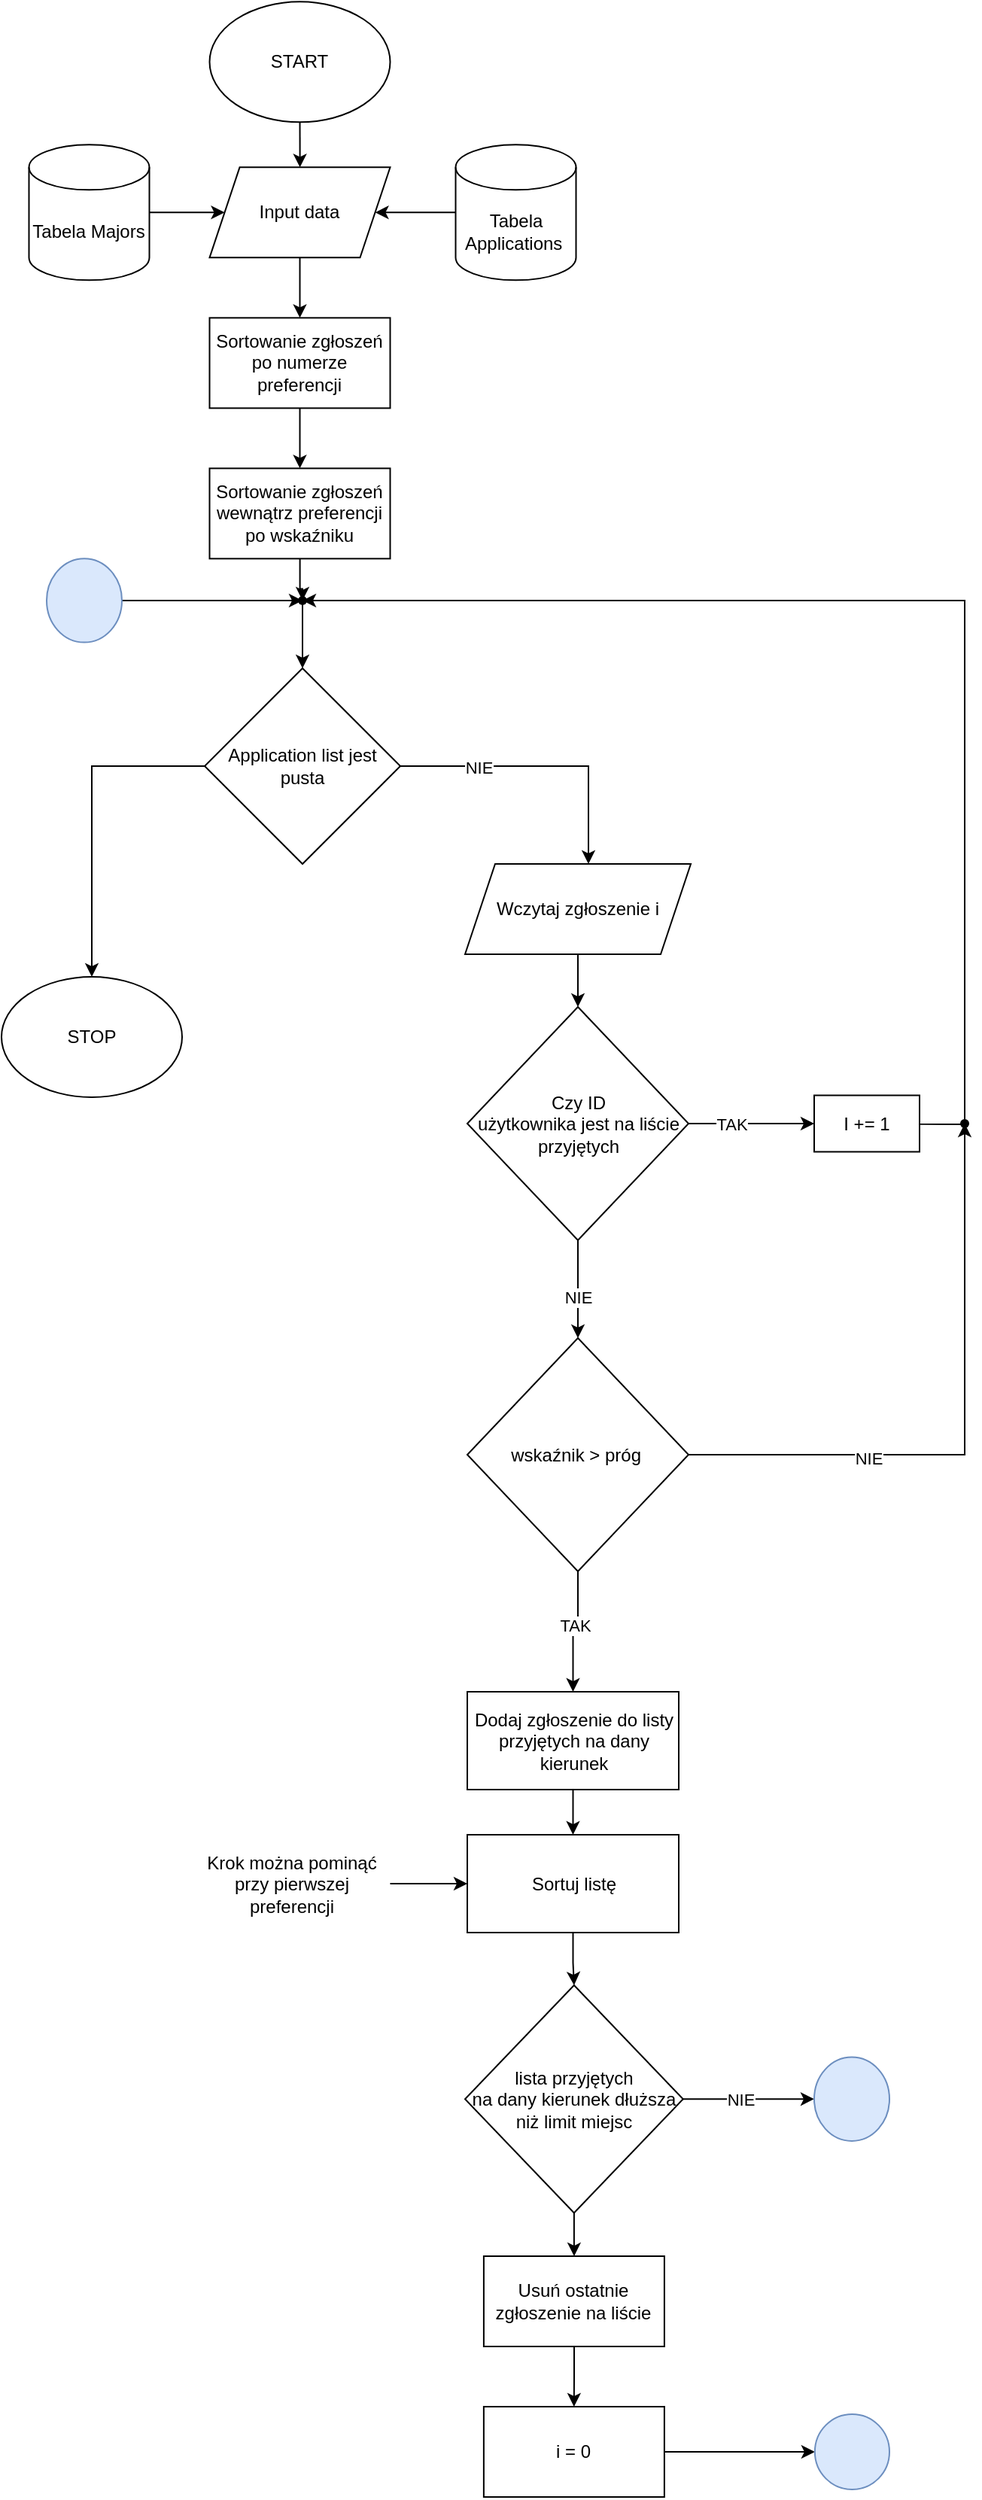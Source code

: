 <mxfile version="22.1.21" type="device">
  <diagram id="C5RBs43oDa-KdzZeNtuy" name="Page-1">
    <mxGraphModel dx="1401" dy="894" grid="1" gridSize="10" guides="1" tooltips="1" connect="1" arrows="1" fold="1" page="1" pageScale="1" pageWidth="827" pageHeight="1169" math="0" shadow="0">
      <root>
        <mxCell id="WIyWlLk6GJQsqaUBKTNV-0" />
        <mxCell id="WIyWlLk6GJQsqaUBKTNV-1" parent="WIyWlLk6GJQsqaUBKTNV-0" />
        <mxCell id="T2nUchE2ZXRneVA1Wp7t-6" value="" style="edgeStyle=orthogonalEdgeStyle;rounded=0;orthogonalLoop=1;jettySize=auto;html=1;" edge="1" parent="WIyWlLk6GJQsqaUBKTNV-1" source="T2nUchE2ZXRneVA1Wp7t-4" target="T2nUchE2ZXRneVA1Wp7t-5">
          <mxGeometry relative="1" as="geometry" />
        </mxCell>
        <mxCell id="T2nUchE2ZXRneVA1Wp7t-4" value="START" style="ellipse;whiteSpace=wrap;html=1;" vertex="1" parent="WIyWlLk6GJQsqaUBKTNV-1">
          <mxGeometry x="248.25" y="12.18" width="120" height="80" as="geometry" />
        </mxCell>
        <mxCell id="T2nUchE2ZXRneVA1Wp7t-12" value="" style="edgeStyle=orthogonalEdgeStyle;rounded=0;orthogonalLoop=1;jettySize=auto;html=1;" edge="1" parent="WIyWlLk6GJQsqaUBKTNV-1" source="T2nUchE2ZXRneVA1Wp7t-5" target="T2nUchE2ZXRneVA1Wp7t-11">
          <mxGeometry relative="1" as="geometry" />
        </mxCell>
        <mxCell id="T2nUchE2ZXRneVA1Wp7t-5" value="Input data" style="shape=parallelogram;perimeter=parallelogramPerimeter;whiteSpace=wrap;html=1;fixedSize=1;" vertex="1" parent="WIyWlLk6GJQsqaUBKTNV-1">
          <mxGeometry x="248.25" y="122.18" width="120" height="60" as="geometry" />
        </mxCell>
        <mxCell id="T2nUchE2ZXRneVA1Wp7t-8" value="" style="edgeStyle=orthogonalEdgeStyle;rounded=0;orthogonalLoop=1;jettySize=auto;html=1;" edge="1" parent="WIyWlLk6GJQsqaUBKTNV-1" source="T2nUchE2ZXRneVA1Wp7t-7" target="T2nUchE2ZXRneVA1Wp7t-5">
          <mxGeometry relative="1" as="geometry" />
        </mxCell>
        <mxCell id="T2nUchE2ZXRneVA1Wp7t-7" value="Tabela Applications&amp;nbsp;" style="shape=cylinder3;whiteSpace=wrap;html=1;boundedLbl=1;backgroundOutline=1;size=15;" vertex="1" parent="WIyWlLk6GJQsqaUBKTNV-1">
          <mxGeometry x="411.75" y="107.18" width="80" height="90" as="geometry" />
        </mxCell>
        <mxCell id="T2nUchE2ZXRneVA1Wp7t-10" value="" style="edgeStyle=orthogonalEdgeStyle;rounded=0;orthogonalLoop=1;jettySize=auto;html=1;" edge="1" parent="WIyWlLk6GJQsqaUBKTNV-1" source="T2nUchE2ZXRneVA1Wp7t-9" target="T2nUchE2ZXRneVA1Wp7t-5">
          <mxGeometry relative="1" as="geometry" />
        </mxCell>
        <mxCell id="T2nUchE2ZXRneVA1Wp7t-9" value="Tabela Majors" style="shape=cylinder3;whiteSpace=wrap;html=1;boundedLbl=1;backgroundOutline=1;size=15;" vertex="1" parent="WIyWlLk6GJQsqaUBKTNV-1">
          <mxGeometry x="128.25" y="107.18" width="80" height="90" as="geometry" />
        </mxCell>
        <mxCell id="T2nUchE2ZXRneVA1Wp7t-69" value="" style="edgeStyle=orthogonalEdgeStyle;rounded=0;orthogonalLoop=1;jettySize=auto;html=1;" edge="1" parent="WIyWlLk6GJQsqaUBKTNV-1" source="T2nUchE2ZXRneVA1Wp7t-11" target="T2nUchE2ZXRneVA1Wp7t-68">
          <mxGeometry relative="1" as="geometry" />
        </mxCell>
        <mxCell id="T2nUchE2ZXRneVA1Wp7t-11" value="Sortowanie zgłoszeń po numerze preferencji" style="whiteSpace=wrap;html=1;" vertex="1" parent="WIyWlLk6GJQsqaUBKTNV-1">
          <mxGeometry x="248.25" y="222.18" width="120" height="60" as="geometry" />
        </mxCell>
        <mxCell id="T2nUchE2ZXRneVA1Wp7t-16" value="" style="edgeStyle=orthogonalEdgeStyle;rounded=0;orthogonalLoop=1;jettySize=auto;html=1;" edge="1" parent="WIyWlLk6GJQsqaUBKTNV-1" source="T2nUchE2ZXRneVA1Wp7t-13" target="T2nUchE2ZXRneVA1Wp7t-15">
          <mxGeometry relative="1" as="geometry">
            <Array as="points">
              <mxPoint x="500" y="520" />
            </Array>
          </mxGeometry>
        </mxCell>
        <mxCell id="T2nUchE2ZXRneVA1Wp7t-17" value="NIE" style="edgeLabel;html=1;align=center;verticalAlign=middle;resizable=0;points=[];" vertex="1" connectable="0" parent="T2nUchE2ZXRneVA1Wp7t-16">
          <mxGeometry x="-0.453" y="-1" relative="1" as="geometry">
            <mxPoint as="offset" />
          </mxGeometry>
        </mxCell>
        <mxCell id="T2nUchE2ZXRneVA1Wp7t-39" value="" style="edgeStyle=orthogonalEdgeStyle;rounded=0;orthogonalLoop=1;jettySize=auto;html=1;" edge="1" parent="WIyWlLk6GJQsqaUBKTNV-1" source="T2nUchE2ZXRneVA1Wp7t-13" target="T2nUchE2ZXRneVA1Wp7t-38">
          <mxGeometry relative="1" as="geometry" />
        </mxCell>
        <mxCell id="T2nUchE2ZXRneVA1Wp7t-13" value="Application list jest pusta" style="rhombus;whiteSpace=wrap;html=1;" vertex="1" parent="WIyWlLk6GJQsqaUBKTNV-1">
          <mxGeometry x="245" y="455" width="130" height="130" as="geometry" />
        </mxCell>
        <mxCell id="T2nUchE2ZXRneVA1Wp7t-19" value="" style="edgeStyle=orthogonalEdgeStyle;rounded=0;orthogonalLoop=1;jettySize=auto;html=1;" edge="1" parent="WIyWlLk6GJQsqaUBKTNV-1" source="T2nUchE2ZXRneVA1Wp7t-15" target="T2nUchE2ZXRneVA1Wp7t-18">
          <mxGeometry relative="1" as="geometry" />
        </mxCell>
        <mxCell id="T2nUchE2ZXRneVA1Wp7t-15" value="Wczytaj zgłoszenie i" style="shape=parallelogram;perimeter=parallelogramPerimeter;whiteSpace=wrap;html=1;fixedSize=1;" vertex="1" parent="WIyWlLk6GJQsqaUBKTNV-1">
          <mxGeometry x="418" y="585" width="150" height="60" as="geometry" />
        </mxCell>
        <mxCell id="T2nUchE2ZXRneVA1Wp7t-21" value="" style="edgeStyle=orthogonalEdgeStyle;rounded=0;orthogonalLoop=1;jettySize=auto;html=1;exitX=1;exitY=0.5;exitDx=0;exitDy=0;" edge="1" parent="WIyWlLk6GJQsqaUBKTNV-1" source="T2nUchE2ZXRneVA1Wp7t-56" target="T2nUchE2ZXRneVA1Wp7t-20">
          <mxGeometry relative="1" as="geometry">
            <mxPoint x="680" y="750" as="sourcePoint" />
            <Array as="points">
              <mxPoint x="670" y="758" />
              <mxPoint x="750" y="758" />
              <mxPoint x="750" y="410" />
            </Array>
          </mxGeometry>
        </mxCell>
        <mxCell id="T2nUchE2ZXRneVA1Wp7t-24" value="" style="edgeStyle=orthogonalEdgeStyle;rounded=0;orthogonalLoop=1;jettySize=auto;html=1;" edge="1" parent="WIyWlLk6GJQsqaUBKTNV-1" source="T2nUchE2ZXRneVA1Wp7t-18" target="T2nUchE2ZXRneVA1Wp7t-23">
          <mxGeometry relative="1" as="geometry" />
        </mxCell>
        <mxCell id="T2nUchE2ZXRneVA1Wp7t-25" value="NIE" style="edgeLabel;html=1;align=center;verticalAlign=middle;resizable=0;points=[];" vertex="1" connectable="0" parent="T2nUchE2ZXRneVA1Wp7t-24">
          <mxGeometry x="0.166" relative="1" as="geometry">
            <mxPoint as="offset" />
          </mxGeometry>
        </mxCell>
        <mxCell id="T2nUchE2ZXRneVA1Wp7t-60" value="" style="edgeStyle=orthogonalEdgeStyle;rounded=0;orthogonalLoop=1;jettySize=auto;html=1;" edge="1" parent="WIyWlLk6GJQsqaUBKTNV-1" source="T2nUchE2ZXRneVA1Wp7t-18" target="T2nUchE2ZXRneVA1Wp7t-56">
          <mxGeometry relative="1" as="geometry" />
        </mxCell>
        <mxCell id="T2nUchE2ZXRneVA1Wp7t-61" value="TAK" style="edgeLabel;html=1;align=center;verticalAlign=middle;resizable=0;points=[];" vertex="1" connectable="0" parent="T2nUchE2ZXRneVA1Wp7t-60">
          <mxGeometry x="-0.312" relative="1" as="geometry">
            <mxPoint as="offset" />
          </mxGeometry>
        </mxCell>
        <mxCell id="T2nUchE2ZXRneVA1Wp7t-18" value="Czy ID &lt;br&gt;użytkownika jest na liście przyjętych" style="rhombus;whiteSpace=wrap;html=1;" vertex="1" parent="WIyWlLk6GJQsqaUBKTNV-1">
          <mxGeometry x="419.5" y="680" width="147" height="155" as="geometry" />
        </mxCell>
        <mxCell id="T2nUchE2ZXRneVA1Wp7t-71" value="" style="edgeStyle=orthogonalEdgeStyle;rounded=0;orthogonalLoop=1;jettySize=auto;html=1;" edge="1" parent="WIyWlLk6GJQsqaUBKTNV-1" source="T2nUchE2ZXRneVA1Wp7t-20" target="T2nUchE2ZXRneVA1Wp7t-13">
          <mxGeometry relative="1" as="geometry" />
        </mxCell>
        <mxCell id="T2nUchE2ZXRneVA1Wp7t-20" value="" style="shape=waypoint;sketch=0;size=6;pointerEvents=1;points=[];fillColor=default;resizable=0;rotatable=0;perimeter=centerPerimeter;snapToPoint=1;" vertex="1" parent="WIyWlLk6GJQsqaUBKTNV-1">
          <mxGeometry x="300" y="400" width="20" height="20" as="geometry" />
        </mxCell>
        <mxCell id="T2nUchE2ZXRneVA1Wp7t-27" value="" style="edgeStyle=orthogonalEdgeStyle;rounded=0;orthogonalLoop=1;jettySize=auto;html=1;" edge="1" parent="WIyWlLk6GJQsqaUBKTNV-1" source="T2nUchE2ZXRneVA1Wp7t-23" target="T2nUchE2ZXRneVA1Wp7t-26">
          <mxGeometry relative="1" as="geometry">
            <Array as="points">
              <mxPoint x="750" y="978" />
              <mxPoint x="750" y="758" />
            </Array>
          </mxGeometry>
        </mxCell>
        <mxCell id="T2nUchE2ZXRneVA1Wp7t-28" value="NIE" style="edgeLabel;html=1;align=center;verticalAlign=middle;resizable=0;points=[];" vertex="1" connectable="0" parent="T2nUchE2ZXRneVA1Wp7t-27">
          <mxGeometry x="-0.408" y="-2" relative="1" as="geometry">
            <mxPoint as="offset" />
          </mxGeometry>
        </mxCell>
        <mxCell id="T2nUchE2ZXRneVA1Wp7t-30" value="" style="edgeStyle=orthogonalEdgeStyle;rounded=0;orthogonalLoop=1;jettySize=auto;html=1;" edge="1" parent="WIyWlLk6GJQsqaUBKTNV-1" source="T2nUchE2ZXRneVA1Wp7t-23" target="T2nUchE2ZXRneVA1Wp7t-29">
          <mxGeometry relative="1" as="geometry" />
        </mxCell>
        <mxCell id="T2nUchE2ZXRneVA1Wp7t-33" value="TAK" style="edgeLabel;html=1;align=center;verticalAlign=middle;resizable=0;points=[];" vertex="1" connectable="0" parent="T2nUchE2ZXRneVA1Wp7t-30">
          <mxGeometry x="-0.139" y="-2" relative="1" as="geometry">
            <mxPoint as="offset" />
          </mxGeometry>
        </mxCell>
        <mxCell id="T2nUchE2ZXRneVA1Wp7t-23" value="wskaźnik &amp;gt; próg&amp;nbsp;" style="rhombus;whiteSpace=wrap;html=1;" vertex="1" parent="WIyWlLk6GJQsqaUBKTNV-1">
          <mxGeometry x="419.5" y="900" width="147" height="155" as="geometry" />
        </mxCell>
        <mxCell id="T2nUchE2ZXRneVA1Wp7t-26" value="" style="shape=waypoint;sketch=0;size=6;pointerEvents=1;points=[];fillColor=default;resizable=0;rotatable=0;perimeter=centerPerimeter;snapToPoint=1;" vertex="1" parent="WIyWlLk6GJQsqaUBKTNV-1">
          <mxGeometry x="740" y="747.5" width="20" height="20" as="geometry" />
        </mxCell>
        <mxCell id="T2nUchE2ZXRneVA1Wp7t-35" value="" style="edgeStyle=orthogonalEdgeStyle;rounded=0;orthogonalLoop=1;jettySize=auto;html=1;" edge="1" parent="WIyWlLk6GJQsqaUBKTNV-1" source="T2nUchE2ZXRneVA1Wp7t-29" target="T2nUchE2ZXRneVA1Wp7t-34">
          <mxGeometry relative="1" as="geometry" />
        </mxCell>
        <mxCell id="T2nUchE2ZXRneVA1Wp7t-29" value="Dodaj zgłoszenie do listy przyjętych na dany kierunek" style="whiteSpace=wrap;html=1;" vertex="1" parent="WIyWlLk6GJQsqaUBKTNV-1">
          <mxGeometry x="419.5" y="1135" width="140.5" height="65" as="geometry" />
        </mxCell>
        <mxCell id="T2nUchE2ZXRneVA1Wp7t-66" value="" style="edgeStyle=orthogonalEdgeStyle;rounded=0;orthogonalLoop=1;jettySize=auto;html=1;" edge="1" parent="WIyWlLk6GJQsqaUBKTNV-1" source="T2nUchE2ZXRneVA1Wp7t-34" target="T2nUchE2ZXRneVA1Wp7t-43">
          <mxGeometry relative="1" as="geometry" />
        </mxCell>
        <mxCell id="T2nUchE2ZXRneVA1Wp7t-34" value="Sortuj listę" style="whiteSpace=wrap;html=1;" vertex="1" parent="WIyWlLk6GJQsqaUBKTNV-1">
          <mxGeometry x="419.5" y="1230" width="140.5" height="65" as="geometry" />
        </mxCell>
        <mxCell id="T2nUchE2ZXRneVA1Wp7t-38" value="STOP" style="ellipse;whiteSpace=wrap;html=1;" vertex="1" parent="WIyWlLk6GJQsqaUBKTNV-1">
          <mxGeometry x="110" y="660" width="120" height="80" as="geometry" />
        </mxCell>
        <mxCell id="T2nUchE2ZXRneVA1Wp7t-46" value="" style="edgeStyle=orthogonalEdgeStyle;rounded=0;orthogonalLoop=1;jettySize=auto;html=1;" edge="1" parent="WIyWlLk6GJQsqaUBKTNV-1" source="T2nUchE2ZXRneVA1Wp7t-43" target="T2nUchE2ZXRneVA1Wp7t-45">
          <mxGeometry relative="1" as="geometry" />
        </mxCell>
        <mxCell id="T2nUchE2ZXRneVA1Wp7t-49" value="NIE" style="edgeLabel;html=1;align=center;verticalAlign=middle;resizable=0;points=[];" vertex="1" connectable="0" parent="T2nUchE2ZXRneVA1Wp7t-46">
          <mxGeometry x="-0.144" relative="1" as="geometry">
            <mxPoint as="offset" />
          </mxGeometry>
        </mxCell>
        <mxCell id="T2nUchE2ZXRneVA1Wp7t-53" value="" style="edgeStyle=orthogonalEdgeStyle;rounded=0;orthogonalLoop=1;jettySize=auto;html=1;" edge="1" parent="WIyWlLk6GJQsqaUBKTNV-1" source="T2nUchE2ZXRneVA1Wp7t-43" target="T2nUchE2ZXRneVA1Wp7t-52">
          <mxGeometry relative="1" as="geometry" />
        </mxCell>
        <mxCell id="T2nUchE2ZXRneVA1Wp7t-43" value="lista przyjętych &lt;br&gt;na dany kierunek dłuższa niż limit miejsc" style="rhombus;whiteSpace=wrap;html=1;" vertex="1" parent="WIyWlLk6GJQsqaUBKTNV-1">
          <mxGeometry x="418" y="1330" width="144.88" height="151.25" as="geometry" />
        </mxCell>
        <mxCell id="T2nUchE2ZXRneVA1Wp7t-45" value="" style="ellipse;whiteSpace=wrap;html=1;fillColor=#dae8fc;strokeColor=#6c8ebf;" vertex="1" parent="WIyWlLk6GJQsqaUBKTNV-1">
          <mxGeometry x="650" y="1377.81" width="50" height="55.63" as="geometry" />
        </mxCell>
        <mxCell id="T2nUchE2ZXRneVA1Wp7t-51" value="" style="edgeStyle=orthogonalEdgeStyle;rounded=0;orthogonalLoop=1;jettySize=auto;html=1;" edge="1" parent="WIyWlLk6GJQsqaUBKTNV-1" source="T2nUchE2ZXRneVA1Wp7t-50" target="T2nUchE2ZXRneVA1Wp7t-20">
          <mxGeometry relative="1" as="geometry" />
        </mxCell>
        <mxCell id="T2nUchE2ZXRneVA1Wp7t-50" value="" style="ellipse;whiteSpace=wrap;html=1;fillColor=#dae8fc;strokeColor=#6c8ebf;" vertex="1" parent="WIyWlLk6GJQsqaUBKTNV-1">
          <mxGeometry x="140" y="382.18" width="50" height="55.63" as="geometry" />
        </mxCell>
        <mxCell id="T2nUchE2ZXRneVA1Wp7t-63" value="" style="edgeStyle=orthogonalEdgeStyle;rounded=0;orthogonalLoop=1;jettySize=auto;html=1;" edge="1" parent="WIyWlLk6GJQsqaUBKTNV-1" source="T2nUchE2ZXRneVA1Wp7t-52" target="T2nUchE2ZXRneVA1Wp7t-62">
          <mxGeometry relative="1" as="geometry" />
        </mxCell>
        <mxCell id="T2nUchE2ZXRneVA1Wp7t-52" value="Usuń ostatnie zgłoszenie na liście" style="whiteSpace=wrap;html=1;" vertex="1" parent="WIyWlLk6GJQsqaUBKTNV-1">
          <mxGeometry x="430.45" y="1510.005" width="120" height="60" as="geometry" />
        </mxCell>
        <mxCell id="T2nUchE2ZXRneVA1Wp7t-56" value="I += 1" style="rounded=0;whiteSpace=wrap;html=1;" vertex="1" parent="WIyWlLk6GJQsqaUBKTNV-1">
          <mxGeometry x="650" y="738.75" width="70" height="37.5" as="geometry" />
        </mxCell>
        <mxCell id="T2nUchE2ZXRneVA1Wp7t-75" value="" style="edgeStyle=orthogonalEdgeStyle;rounded=0;orthogonalLoop=1;jettySize=auto;html=1;" edge="1" parent="WIyWlLk6GJQsqaUBKTNV-1" source="T2nUchE2ZXRneVA1Wp7t-62" target="T2nUchE2ZXRneVA1Wp7t-74">
          <mxGeometry relative="1" as="geometry" />
        </mxCell>
        <mxCell id="T2nUchE2ZXRneVA1Wp7t-62" value="i = 0" style="whiteSpace=wrap;html=1;" vertex="1" parent="WIyWlLk6GJQsqaUBKTNV-1">
          <mxGeometry x="430.44" y="1609.995" width="120" height="60" as="geometry" />
        </mxCell>
        <mxCell id="T2nUchE2ZXRneVA1Wp7t-70" value="" style="edgeStyle=orthogonalEdgeStyle;rounded=0;orthogonalLoop=1;jettySize=auto;html=1;" edge="1" parent="WIyWlLk6GJQsqaUBKTNV-1" source="T2nUchE2ZXRneVA1Wp7t-68" target="T2nUchE2ZXRneVA1Wp7t-20">
          <mxGeometry relative="1" as="geometry" />
        </mxCell>
        <mxCell id="T2nUchE2ZXRneVA1Wp7t-68" value="Sortowanie zgłoszeń wewnątrz preferencji po wskaźniku" style="whiteSpace=wrap;html=1;" vertex="1" parent="WIyWlLk6GJQsqaUBKTNV-1">
          <mxGeometry x="248.25" y="322.18" width="120" height="60" as="geometry" />
        </mxCell>
        <mxCell id="T2nUchE2ZXRneVA1Wp7t-73" value="" style="edgeStyle=orthogonalEdgeStyle;rounded=0;orthogonalLoop=1;jettySize=auto;html=1;" edge="1" parent="WIyWlLk6GJQsqaUBKTNV-1" source="T2nUchE2ZXRneVA1Wp7t-72" target="T2nUchE2ZXRneVA1Wp7t-34">
          <mxGeometry relative="1" as="geometry" />
        </mxCell>
        <mxCell id="T2nUchE2ZXRneVA1Wp7t-72" value="Krok można pominąć przy pierwszej preferencji" style="text;html=1;strokeColor=none;fillColor=none;align=center;verticalAlign=middle;whiteSpace=wrap;rounded=0;" vertex="1" parent="WIyWlLk6GJQsqaUBKTNV-1">
          <mxGeometry x="236.5" y="1247.5" width="131.75" height="30" as="geometry" />
        </mxCell>
        <mxCell id="T2nUchE2ZXRneVA1Wp7t-74" value="" style="ellipse;whiteSpace=wrap;html=1;fillColor=#dae8fc;strokeColor=#6c8ebf;" vertex="1" parent="WIyWlLk6GJQsqaUBKTNV-1">
          <mxGeometry x="650.44" y="1615" width="49.56" height="50" as="geometry" />
        </mxCell>
      </root>
    </mxGraphModel>
  </diagram>
</mxfile>
